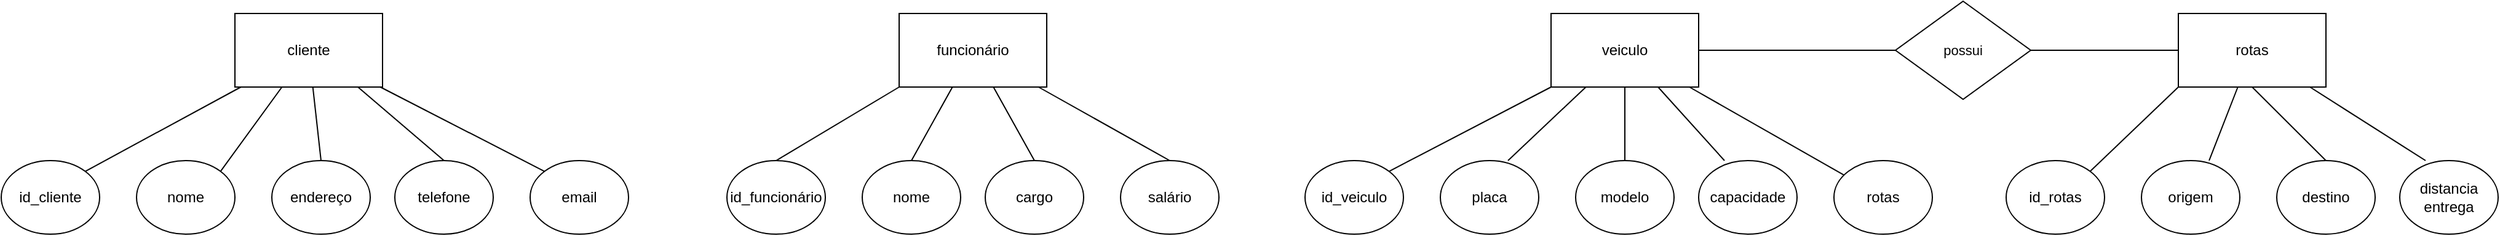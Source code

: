 <mxfile version="23.1.7" type="device">
  <diagram name="Page-1" id="0UWKILON6pxFKoHHIWqI">
    <mxGraphModel dx="1224" dy="735" grid="1" gridSize="10" guides="1" tooltips="1" connect="1" arrows="1" fold="1" page="1" pageScale="1" pageWidth="850" pageHeight="1100" math="0" shadow="0">
      <root>
        <mxCell id="0" />
        <mxCell id="1" parent="0" />
        <mxCell id="fhpuT0bDavN4O8SxJNnw-1" value="cliente" style="rounded=0;whiteSpace=wrap;html=1;" vertex="1" parent="1">
          <mxGeometry x="240" y="190" width="120" height="60" as="geometry" />
        </mxCell>
        <mxCell id="fhpuT0bDavN4O8SxJNnw-75" style="rounded=0;orthogonalLoop=1;jettySize=auto;html=1;exitX=1;exitY=0;exitDx=0;exitDy=0;endArrow=none;endFill=0;" edge="1" parent="1" source="fhpuT0bDavN4O8SxJNnw-2" target="fhpuT0bDavN4O8SxJNnw-1">
          <mxGeometry relative="1" as="geometry">
            <mxPoint x="140.0" y="270" as="targetPoint" />
          </mxGeometry>
        </mxCell>
        <mxCell id="fhpuT0bDavN4O8SxJNnw-2" value="id_cliente" style="ellipse;whiteSpace=wrap;html=1;" vertex="1" parent="1">
          <mxGeometry x="50" y="310" width="80" height="60" as="geometry" />
        </mxCell>
        <mxCell id="fhpuT0bDavN4O8SxJNnw-76" style="rounded=0;orthogonalLoop=1;jettySize=auto;html=1;exitX=1;exitY=0;exitDx=0;exitDy=0;endArrow=none;endFill=0;" edge="1" parent="1" source="fhpuT0bDavN4O8SxJNnw-3" target="fhpuT0bDavN4O8SxJNnw-1">
          <mxGeometry relative="1" as="geometry" />
        </mxCell>
        <mxCell id="fhpuT0bDavN4O8SxJNnw-3" value="nome" style="ellipse;whiteSpace=wrap;html=1;" vertex="1" parent="1">
          <mxGeometry x="160" y="310" width="80" height="60" as="geometry" />
        </mxCell>
        <mxCell id="fhpuT0bDavN4O8SxJNnw-4" value="endereço" style="ellipse;whiteSpace=wrap;html=1;" vertex="1" parent="1">
          <mxGeometry x="270" y="310" width="80" height="60" as="geometry" />
        </mxCell>
        <mxCell id="fhpuT0bDavN4O8SxJNnw-5" value="telefone" style="ellipse;whiteSpace=wrap;html=1;" vertex="1" parent="1">
          <mxGeometry x="370" y="310" width="80" height="60" as="geometry" />
        </mxCell>
        <mxCell id="fhpuT0bDavN4O8SxJNnw-79" style="edgeStyle=none;rounded=0;orthogonalLoop=1;jettySize=auto;html=1;exitX=0;exitY=0;exitDx=0;exitDy=0;strokeColor=default;align=center;verticalAlign=middle;fontFamily=Helvetica;fontSize=11;fontColor=default;labelBackgroundColor=default;endArrow=none;endFill=0;" edge="1" parent="1" source="fhpuT0bDavN4O8SxJNnw-6" target="fhpuT0bDavN4O8SxJNnw-1">
          <mxGeometry relative="1" as="geometry" />
        </mxCell>
        <mxCell id="fhpuT0bDavN4O8SxJNnw-6" value="email" style="ellipse;whiteSpace=wrap;html=1;" vertex="1" parent="1">
          <mxGeometry x="480" y="310" width="80" height="60" as="geometry" />
        </mxCell>
        <mxCell id="fhpuT0bDavN4O8SxJNnw-57" value="funcionário" style="rounded=0;whiteSpace=wrap;html=1;" vertex="1" parent="1">
          <mxGeometry x="780" y="190" width="120" height="60" as="geometry" />
        </mxCell>
        <mxCell id="fhpuT0bDavN4O8SxJNnw-80" style="edgeStyle=none;rounded=0;orthogonalLoop=1;jettySize=auto;html=1;exitX=0.5;exitY=0;exitDx=0;exitDy=0;entryX=0;entryY=1;entryDx=0;entryDy=0;strokeColor=default;align=center;verticalAlign=middle;fontFamily=Helvetica;fontSize=11;fontColor=default;labelBackgroundColor=default;endArrow=none;endFill=0;" edge="1" parent="1" source="fhpuT0bDavN4O8SxJNnw-58" target="fhpuT0bDavN4O8SxJNnw-57">
          <mxGeometry relative="1" as="geometry" />
        </mxCell>
        <mxCell id="fhpuT0bDavN4O8SxJNnw-58" value="id_funcionário" style="ellipse;whiteSpace=wrap;html=1;" vertex="1" parent="1">
          <mxGeometry x="640" y="310" width="80" height="60" as="geometry" />
        </mxCell>
        <mxCell id="fhpuT0bDavN4O8SxJNnw-81" style="edgeStyle=none;rounded=0;orthogonalLoop=1;jettySize=auto;html=1;exitX=0.5;exitY=0;exitDx=0;exitDy=0;strokeColor=default;align=center;verticalAlign=middle;fontFamily=Helvetica;fontSize=11;fontColor=default;labelBackgroundColor=default;endArrow=none;endFill=0;" edge="1" parent="1" source="fhpuT0bDavN4O8SxJNnw-59" target="fhpuT0bDavN4O8SxJNnw-57">
          <mxGeometry relative="1" as="geometry" />
        </mxCell>
        <mxCell id="fhpuT0bDavN4O8SxJNnw-59" value="nome" style="ellipse;whiteSpace=wrap;html=1;" vertex="1" parent="1">
          <mxGeometry x="750" y="310" width="80" height="60" as="geometry" />
        </mxCell>
        <mxCell id="fhpuT0bDavN4O8SxJNnw-82" style="edgeStyle=none;rounded=0;orthogonalLoop=1;jettySize=auto;html=1;exitX=0.5;exitY=0;exitDx=0;exitDy=0;strokeColor=default;align=center;verticalAlign=middle;fontFamily=Helvetica;fontSize=11;fontColor=default;labelBackgroundColor=default;endArrow=none;endFill=0;" edge="1" parent="1" source="fhpuT0bDavN4O8SxJNnw-60" target="fhpuT0bDavN4O8SxJNnw-57">
          <mxGeometry relative="1" as="geometry" />
        </mxCell>
        <mxCell id="fhpuT0bDavN4O8SxJNnw-60" value="cargo" style="ellipse;whiteSpace=wrap;html=1;" vertex="1" parent="1">
          <mxGeometry x="850" y="310" width="80" height="60" as="geometry" />
        </mxCell>
        <mxCell id="fhpuT0bDavN4O8SxJNnw-83" style="edgeStyle=none;rounded=0;orthogonalLoop=1;jettySize=auto;html=1;exitX=0.5;exitY=0;exitDx=0;exitDy=0;strokeColor=default;align=center;verticalAlign=middle;fontFamily=Helvetica;fontSize=11;fontColor=default;labelBackgroundColor=default;endArrow=none;endFill=0;" edge="1" parent="1" source="fhpuT0bDavN4O8SxJNnw-61" target="fhpuT0bDavN4O8SxJNnw-57">
          <mxGeometry relative="1" as="geometry" />
        </mxCell>
        <mxCell id="fhpuT0bDavN4O8SxJNnw-61" value="salário" style="ellipse;whiteSpace=wrap;html=1;" vertex="1" parent="1">
          <mxGeometry x="960" y="310" width="80" height="60" as="geometry" />
        </mxCell>
        <mxCell id="fhpuT0bDavN4O8SxJNnw-62" value="veiculo" style="rounded=0;whiteSpace=wrap;html=1;" vertex="1" parent="1">
          <mxGeometry x="1310" y="190" width="120" height="60" as="geometry" />
        </mxCell>
        <mxCell id="fhpuT0bDavN4O8SxJNnw-63" value="id_veiculo" style="ellipse;whiteSpace=wrap;html=1;" vertex="1" parent="1">
          <mxGeometry x="1110" y="310" width="80" height="60" as="geometry" />
        </mxCell>
        <mxCell id="fhpuT0bDavN4O8SxJNnw-64" value="placa" style="ellipse;whiteSpace=wrap;html=1;" vertex="1" parent="1">
          <mxGeometry x="1220" y="310" width="80" height="60" as="geometry" />
        </mxCell>
        <mxCell id="fhpuT0bDavN4O8SxJNnw-65" value="modelo" style="ellipse;whiteSpace=wrap;html=1;" vertex="1" parent="1">
          <mxGeometry x="1330" y="310" width="80" height="60" as="geometry" />
        </mxCell>
        <mxCell id="fhpuT0bDavN4O8SxJNnw-66" value="capacidade" style="ellipse;whiteSpace=wrap;html=1;" vertex="1" parent="1">
          <mxGeometry x="1430" y="310" width="80" height="60" as="geometry" />
        </mxCell>
        <mxCell id="fhpuT0bDavN4O8SxJNnw-67" value="rotas" style="ellipse;whiteSpace=wrap;html=1;" vertex="1" parent="1">
          <mxGeometry x="1540" y="310" width="80" height="60" as="geometry" />
        </mxCell>
        <mxCell id="fhpuT0bDavN4O8SxJNnw-70" value="" style="endArrow=none;html=1;rounded=0;entryX=0;entryY=1;entryDx=0;entryDy=0;exitX=1;exitY=0;exitDx=0;exitDy=0;" edge="1" parent="1" source="fhpuT0bDavN4O8SxJNnw-63" target="fhpuT0bDavN4O8SxJNnw-62">
          <mxGeometry width="50" height="50" relative="1" as="geometry">
            <mxPoint x="1170" y="320" as="sourcePoint" />
            <mxPoint x="1220" y="270" as="targetPoint" />
          </mxGeometry>
        </mxCell>
        <mxCell id="fhpuT0bDavN4O8SxJNnw-71" value="" style="endArrow=none;html=1;rounded=0;" edge="1" parent="1" target="fhpuT0bDavN4O8SxJNnw-62">
          <mxGeometry width="50" height="50" relative="1" as="geometry">
            <mxPoint x="1275" y="310" as="sourcePoint" />
            <mxPoint x="1325" y="260" as="targetPoint" />
          </mxGeometry>
        </mxCell>
        <mxCell id="fhpuT0bDavN4O8SxJNnw-72" value="" style="endArrow=none;html=1;rounded=0;entryX=0.5;entryY=1;entryDx=0;entryDy=0;exitX=0.5;exitY=0;exitDx=0;exitDy=0;" edge="1" parent="1" source="fhpuT0bDavN4O8SxJNnw-65" target="fhpuT0bDavN4O8SxJNnw-62">
          <mxGeometry width="50" height="50" relative="1" as="geometry">
            <mxPoint x="1350" y="280" as="sourcePoint" />
            <mxPoint x="1409" y="222" as="targetPoint" />
          </mxGeometry>
        </mxCell>
        <mxCell id="fhpuT0bDavN4O8SxJNnw-73" value="" style="endArrow=none;html=1;rounded=0;" edge="1" parent="1" target="fhpuT0bDavN4O8SxJNnw-62">
          <mxGeometry width="50" height="50" relative="1" as="geometry">
            <mxPoint x="1451" y="310" as="sourcePoint" />
            <mxPoint x="1510" y="252" as="targetPoint" />
          </mxGeometry>
        </mxCell>
        <mxCell id="fhpuT0bDavN4O8SxJNnw-74" value="" style="endArrow=none;html=1;rounded=0;" edge="1" parent="1" source="fhpuT0bDavN4O8SxJNnw-67" target="fhpuT0bDavN4O8SxJNnw-62">
          <mxGeometry width="50" height="50" relative="1" as="geometry">
            <mxPoint x="1550" y="310" as="sourcePoint" />
            <mxPoint x="1600" y="260" as="targetPoint" />
            <Array as="points" />
          </mxGeometry>
        </mxCell>
        <mxCell id="fhpuT0bDavN4O8SxJNnw-77" style="edgeStyle=none;rounded=0;orthogonalLoop=1;jettySize=auto;html=1;exitX=0.5;exitY=0;exitDx=0;exitDy=0;strokeColor=default;align=center;verticalAlign=middle;fontFamily=Helvetica;fontSize=11;fontColor=default;labelBackgroundColor=default;endArrow=none;endFill=0;" edge="1" parent="1" source="fhpuT0bDavN4O8SxJNnw-4" target="fhpuT0bDavN4O8SxJNnw-1">
          <mxGeometry relative="1" as="geometry" />
        </mxCell>
        <mxCell id="fhpuT0bDavN4O8SxJNnw-78" style="edgeStyle=none;rounded=0;orthogonalLoop=1;jettySize=auto;html=1;exitX=0.5;exitY=0;exitDx=0;exitDy=0;strokeColor=default;align=center;verticalAlign=middle;fontFamily=Helvetica;fontSize=11;fontColor=default;labelBackgroundColor=default;endArrow=none;endFill=0;" edge="1" parent="1" source="fhpuT0bDavN4O8SxJNnw-5">
          <mxGeometry relative="1" as="geometry">
            <mxPoint x="340" y="250" as="targetPoint" />
          </mxGeometry>
        </mxCell>
        <mxCell id="fhpuT0bDavN4O8SxJNnw-84" value="rotas" style="rounded=0;whiteSpace=wrap;html=1;" vertex="1" parent="1">
          <mxGeometry x="1820" y="190" width="120" height="60" as="geometry" />
        </mxCell>
        <mxCell id="fhpuT0bDavN4O8SxJNnw-85" value="id_rotas" style="ellipse;whiteSpace=wrap;html=1;" vertex="1" parent="1">
          <mxGeometry x="1680" y="310" width="80" height="60" as="geometry" />
        </mxCell>
        <mxCell id="fhpuT0bDavN4O8SxJNnw-86" value="origem" style="ellipse;whiteSpace=wrap;html=1;" vertex="1" parent="1">
          <mxGeometry x="1790" y="310" width="80" height="60" as="geometry" />
        </mxCell>
        <mxCell id="fhpuT0bDavN4O8SxJNnw-87" value="destino" style="ellipse;whiteSpace=wrap;html=1;" vertex="1" parent="1">
          <mxGeometry x="1900" y="310" width="80" height="60" as="geometry" />
        </mxCell>
        <mxCell id="fhpuT0bDavN4O8SxJNnw-88" value="distancia entrega" style="ellipse;whiteSpace=wrap;html=1;" vertex="1" parent="1">
          <mxGeometry x="2000" y="310" width="80" height="60" as="geometry" />
        </mxCell>
        <mxCell id="fhpuT0bDavN4O8SxJNnw-90" value="" style="endArrow=none;html=1;rounded=0;entryX=0;entryY=1;entryDx=0;entryDy=0;exitX=1;exitY=0;exitDx=0;exitDy=0;" edge="1" parent="1" source="fhpuT0bDavN4O8SxJNnw-85" target="fhpuT0bDavN4O8SxJNnw-84">
          <mxGeometry width="50" height="50" relative="1" as="geometry">
            <mxPoint x="1740" y="320" as="sourcePoint" />
            <mxPoint x="1790" y="270" as="targetPoint" />
          </mxGeometry>
        </mxCell>
        <mxCell id="fhpuT0bDavN4O8SxJNnw-91" value="" style="endArrow=none;html=1;rounded=0;" edge="1" parent="1" target="fhpuT0bDavN4O8SxJNnw-84">
          <mxGeometry width="50" height="50" relative="1" as="geometry">
            <mxPoint x="1845" y="310" as="sourcePoint" />
            <mxPoint x="1895" y="260" as="targetPoint" />
          </mxGeometry>
        </mxCell>
        <mxCell id="fhpuT0bDavN4O8SxJNnw-92" value="" style="endArrow=none;html=1;rounded=0;entryX=0.5;entryY=1;entryDx=0;entryDy=0;exitX=0.5;exitY=0;exitDx=0;exitDy=0;" edge="1" parent="1" source="fhpuT0bDavN4O8SxJNnw-87" target="fhpuT0bDavN4O8SxJNnw-84">
          <mxGeometry width="50" height="50" relative="1" as="geometry">
            <mxPoint x="1920" y="280" as="sourcePoint" />
            <mxPoint x="1979" y="222" as="targetPoint" />
          </mxGeometry>
        </mxCell>
        <mxCell id="fhpuT0bDavN4O8SxJNnw-93" value="" style="endArrow=none;html=1;rounded=0;" edge="1" parent="1" target="fhpuT0bDavN4O8SxJNnw-84">
          <mxGeometry width="50" height="50" relative="1" as="geometry">
            <mxPoint x="2021" y="310" as="sourcePoint" />
            <mxPoint x="2080" y="252" as="targetPoint" />
          </mxGeometry>
        </mxCell>
        <mxCell id="fhpuT0bDavN4O8SxJNnw-98" style="edgeStyle=none;rounded=0;orthogonalLoop=1;jettySize=auto;html=1;exitX=1;exitY=0.5;exitDx=0;exitDy=0;strokeColor=default;align=center;verticalAlign=middle;fontFamily=Helvetica;fontSize=11;fontColor=default;labelBackgroundColor=default;endArrow=none;endFill=0;" edge="1" parent="1" source="fhpuT0bDavN4O8SxJNnw-95" target="fhpuT0bDavN4O8SxJNnw-84">
          <mxGeometry relative="1" as="geometry" />
        </mxCell>
        <mxCell id="fhpuT0bDavN4O8SxJNnw-99" style="edgeStyle=none;rounded=0;orthogonalLoop=1;jettySize=auto;html=1;exitX=0;exitY=0.5;exitDx=0;exitDy=0;strokeColor=default;align=center;verticalAlign=middle;fontFamily=Helvetica;fontSize=11;fontColor=default;labelBackgroundColor=default;endArrow=none;endFill=0;" edge="1" parent="1" source="fhpuT0bDavN4O8SxJNnw-95" target="fhpuT0bDavN4O8SxJNnw-62">
          <mxGeometry relative="1" as="geometry" />
        </mxCell>
        <mxCell id="fhpuT0bDavN4O8SxJNnw-95" value="possui" style="rhombus;whiteSpace=wrap;html=1;fontFamily=Helvetica;fontSize=11;fontColor=default;labelBackgroundColor=default;" vertex="1" parent="1">
          <mxGeometry x="1590" y="180" width="110" height="80" as="geometry" />
        </mxCell>
        <mxCell id="fhpuT0bDavN4O8SxJNnw-103" style="edgeStyle=none;rounded=0;orthogonalLoop=1;jettySize=auto;html=1;exitX=1;exitY=0.5;exitDx=0;exitDy=0;strokeColor=default;align=center;verticalAlign=middle;fontFamily=Helvetica;fontSize=11;fontColor=default;labelBackgroundColor=default;endArrow=none;endFill=0;" edge="1" parent="1">
          <mxGeometry relative="1" as="geometry">
            <mxPoint x="1150" y="220" as="sourcePoint" />
            <mxPoint x="1150" y="220" as="targetPoint" />
          </mxGeometry>
        </mxCell>
      </root>
    </mxGraphModel>
  </diagram>
</mxfile>
